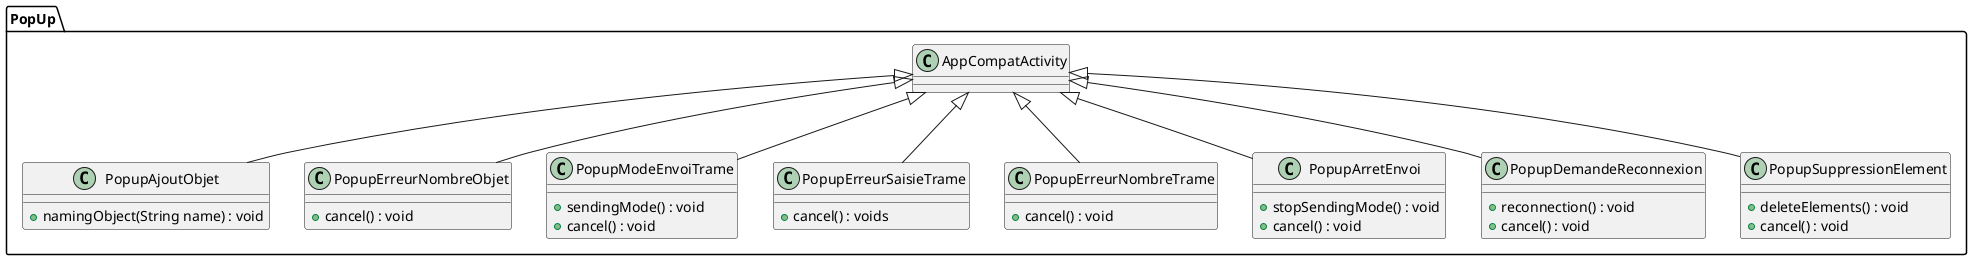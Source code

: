 @startuml
package PopUp{

    class PopupAjoutObjet extends AppCompatActivity {
        +namingObject(String name) : void
    }
                
    class PopupErreurNombreObjet extends AppCompatActivity {
        +cancel() : void
    }

    class PopupModeEnvoiTrame extends AppCompatActivity {
        +sendingMode() : void
        +cancel() : void
    }
                
    class PopupErreurSaisieTrame extends AppCompatActivity {
        +cancel() : voids
    }
    class PopupErreurNombreTrame extends AppCompatActivity {
        +cancel() : void
    }
                
    class PopupArretEnvoi extends AppCompatActivity {
        +stopSendingMode() : void
        +cancel() : void
    }			
                
    class PopupDemandeReconnexion extends AppCompatActivity {
        +reconnection() : void
        +cancel() : void
    }			
                
    class PopupSuppressionElement extends AppCompatActivity {
        +deleteElements() : void
        +cancel() : void
    }
}


@enduml